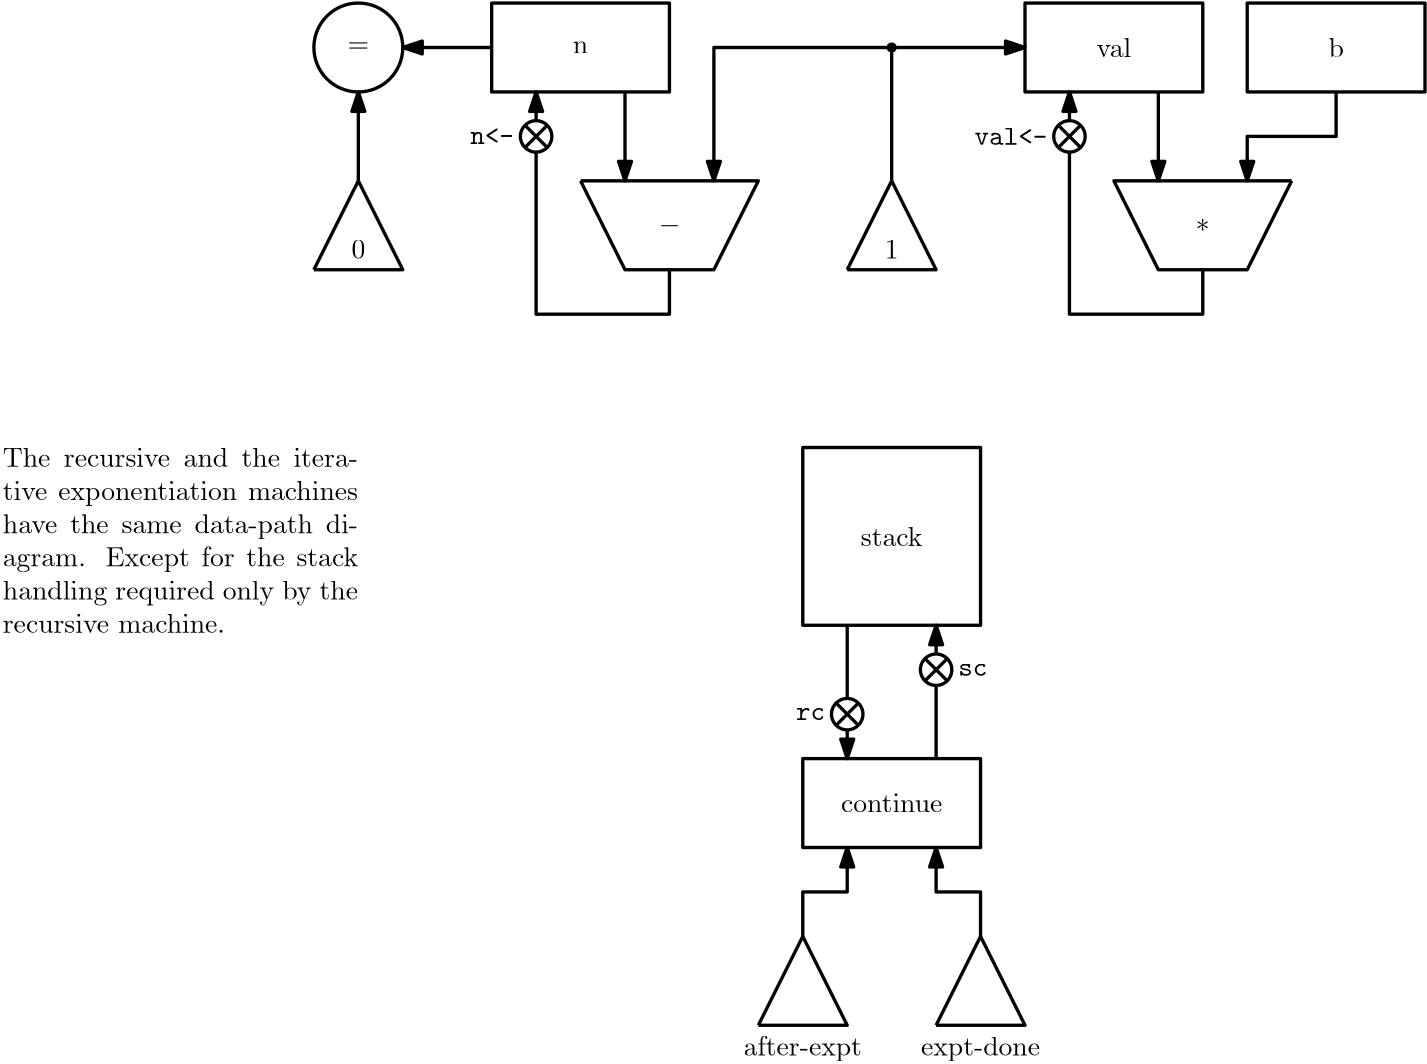 <?xml version="1.0"?>
<!DOCTYPE ipe SYSTEM "ipe.dtd">
<ipe version="70206" creator="Ipe 7.2.7">
<info created="D:20190530003308" modified="D:20190530184614"/>
<ipestyle name="basic">
<symbol name="arrow/arc(spx)">
<path stroke="sym-stroke" fill="sym-stroke" pen="sym-pen">
0 0 m
-1 0.333 l
-1 -0.333 l
h
</path>
</symbol>
<symbol name="arrow/farc(spx)">
<path stroke="sym-stroke" fill="white" pen="sym-pen">
0 0 m
-1 0.333 l
-1 -0.333 l
h
</path>
</symbol>
<symbol name="arrow/ptarc(spx)">
<path stroke="sym-stroke" fill="sym-stroke" pen="sym-pen">
0 0 m
-1 0.333 l
-0.8 0 l
-1 -0.333 l
h
</path>
</symbol>
<symbol name="arrow/fptarc(spx)">
<path stroke="sym-stroke" fill="white" pen="sym-pen">
0 0 m
-1 0.333 l
-0.8 0 l
-1 -0.333 l
h
</path>
</symbol>
<symbol name="mark/circle(sx)" transformations="translations">
<path fill="sym-stroke">
0.6 0 0 0.6 0 0 e
0.4 0 0 0.4 0 0 e
</path>
</symbol>
<symbol name="mark/disk(sx)" transformations="translations">
<path fill="sym-stroke">
0.6 0 0 0.6 0 0 e
</path>
</symbol>
<symbol name="mark/fdisk(sfx)" transformations="translations">
<group>
<path fill="sym-fill">
0.5 0 0 0.5 0 0 e
</path>
<path fill="sym-stroke" fillrule="eofill">
0.6 0 0 0.6 0 0 e
0.4 0 0 0.4 0 0 e
</path>
</group>
</symbol>
<symbol name="mark/box(sx)" transformations="translations">
<path fill="sym-stroke" fillrule="eofill">
-0.6 -0.6 m
0.6 -0.6 l
0.6 0.6 l
-0.6 0.6 l
h
-0.4 -0.4 m
0.4 -0.4 l
0.4 0.4 l
-0.4 0.4 l
h
</path>
</symbol>
<symbol name="mark/square(sx)" transformations="translations">
<path fill="sym-stroke">
-0.6 -0.6 m
0.6 -0.6 l
0.6 0.6 l
-0.6 0.6 l
h
</path>
</symbol>
<symbol name="mark/fsquare(sfx)" transformations="translations">
<group>
<path fill="sym-fill">
-0.5 -0.5 m
0.5 -0.5 l
0.5 0.5 l
-0.5 0.5 l
h
</path>
<path fill="sym-stroke" fillrule="eofill">
-0.6 -0.6 m
0.6 -0.6 l
0.6 0.6 l
-0.6 0.6 l
h
-0.4 -0.4 m
0.4 -0.4 l
0.4 0.4 l
-0.4 0.4 l
h
</path>
</group>
</symbol>
<symbol name="mark/cross(sx)" transformations="translations">
<group>
<path fill="sym-stroke">
-0.43 -0.57 m
0.57 0.43 l
0.43 0.57 l
-0.57 -0.43 l
h
</path>
<path fill="sym-stroke">
-0.43 0.57 m
0.57 -0.43 l
0.43 -0.57 l
-0.57 0.43 l
h
</path>
</group>
</symbol>
<symbol name="arrow/fnormal(spx)">
<path stroke="sym-stroke" fill="white" pen="sym-pen">
0 0 m
-1 0.333 l
-1 -0.333 l
h
</path>
</symbol>
<symbol name="arrow/pointed(spx)">
<path stroke="sym-stroke" fill="sym-stroke" pen="sym-pen">
0 0 m
-1 0.333 l
-0.8 0 l
-1 -0.333 l
h
</path>
</symbol>
<symbol name="arrow/fpointed(spx)">
<path stroke="sym-stroke" fill="white" pen="sym-pen">
0 0 m
-1 0.333 l
-0.8 0 l
-1 -0.333 l
h
</path>
</symbol>
<symbol name="arrow/linear(spx)">
<path stroke="sym-stroke" pen="sym-pen">
-1 0.333 m
0 0 l
-1 -0.333 l
</path>
</symbol>
<symbol name="arrow/fdouble(spx)">
<path stroke="sym-stroke" fill="white" pen="sym-pen">
0 0 m
-1 0.333 l
-1 -0.333 l
h
-1 0 m
-2 0.333 l
-2 -0.333 l
h
</path>
</symbol>
<symbol name="arrow/double(spx)">
<path stroke="sym-stroke" fill="sym-stroke" pen="sym-pen">
0 0 m
-1 0.333 l
-1 -0.333 l
h
-1 0 m
-2 0.333 l
-2 -0.333 l
h
</path>
</symbol>
<pen name="heavier" value="0.8"/>
<pen name="fat" value="1.2"/>
<pen name="ultrafat" value="2"/>
<symbolsize name="large" value="5"/>
<symbolsize name="small" value="2"/>
<symbolsize name="tiny" value="1.1"/>
<arrowsize name="large" value="10"/>
<arrowsize name="small" value="5"/>
<arrowsize name="tiny" value="3"/>
<color name="red" value="1 0 0"/>
<color name="green" value="0 1 0"/>
<color name="blue" value="0 0 1"/>
<color name="yellow" value="1 1 0"/>
<color name="orange" value="1 0.647 0"/>
<color name="gold" value="1 0.843 0"/>
<color name="purple" value="0.627 0.125 0.941"/>
<color name="gray" value="0.745"/>
<color name="brown" value="0.647 0.165 0.165"/>
<color name="navy" value="0 0 0.502"/>
<color name="pink" value="1 0.753 0.796"/>
<color name="seagreen" value="0.18 0.545 0.341"/>
<color name="turquoise" value="0.251 0.878 0.816"/>
<color name="violet" value="0.933 0.51 0.933"/>
<color name="darkblue" value="0 0 0.545"/>
<color name="darkcyan" value="0 0.545 0.545"/>
<color name="darkgray" value="0.663"/>
<color name="darkgreen" value="0 0.392 0"/>
<color name="darkmagenta" value="0.545 0 0.545"/>
<color name="darkorange" value="1 0.549 0"/>
<color name="darkred" value="0.545 0 0"/>
<color name="lightblue" value="0.678 0.847 0.902"/>
<color name="lightcyan" value="0.878 1 1"/>
<color name="lightgray" value="0.827"/>
<color name="lightgreen" value="0.565 0.933 0.565"/>
<color name="lightyellow" value="1 1 0.878"/>
<dashstyle name="dashed" value="[4] 0"/>
<dashstyle name="dotted" value="[1 3] 0"/>
<dashstyle name="dash dotted" value="[4 2 1 2] 0"/>
<dashstyle name="dash dot dotted" value="[4 2 1 2 1 2] 0"/>
<textsize name="large" value="\large"/>
<textsize name="Large" value="\Large"/>
<textsize name="LARGE" value="\LARGE"/>
<textsize name="huge" value="\huge"/>
<textsize name="Huge" value="\Huge"/>
<textsize name="small" value="\small"/>
<textsize name="footnote" value="\footnotesize"/>
<textsize name="tiny" value="\tiny"/>
<textstyle name="center" begin="\begin{center}" end="\end{center}"/>
<textstyle name="itemize" begin="\begin{itemize}" end="\end{itemize}"/>
<textstyle name="item" begin="\begin{itemize}\item{}" end="\end{itemize}"/>
<gridsize name="4 pts" value="4"/>
<gridsize name="8 pts (~3 mm)" value="8"/>
<gridsize name="16 pts (~6 mm)" value="16"/>
<gridsize name="32 pts (~12 mm)" value="32"/>
<gridsize name="10 pts (~3.5 mm)" value="10"/>
<gridsize name="20 pts (~7 mm)" value="20"/>
<gridsize name="14 pts (~5 mm)" value="14"/>
<gridsize name="28 pts (~10 mm)" value="28"/>
<gridsize name="56 pts (~20 mm)" value="56"/>
<anglesize name="90 deg" value="90"/>
<anglesize name="60 deg" value="60"/>
<anglesize name="45 deg" value="45"/>
<anglesize name="30 deg" value="30"/>
<anglesize name="22.5 deg" value="22.5"/>
<opacity name="10%" value="0.1"/>
<opacity name="30%" value="0.3"/>
<opacity name="50%" value="0.5"/>
<opacity name="75%" value="0.75"/>
<tiling name="falling" angle="-60" step="4" width="1"/>
<tiling name="rising" angle="30" step="4" width="1"/>
</ipestyle>
<page>
<layer name="alpha"/>
<view layers="alpha" active="alpha"/>
<path layer="alpha" matrix="1 0 0 1 96 -16" stroke="black" pen="fat" arrow="normal/normal">
176 544 m
176 592 l
</path>
<path matrix="1 0 0 1 96 -16" stroke="black" pen="fat" arrow="normal/normal">
144 592 m
144 544 l
</path>
<group matrix="-1 0 0 1 528 32">
<path stroke="black" pen="fat">
128 704 m
144 672 l
176 672 l
192 704 l
128 704 l
</path>
<text transformations="translations" pos="160 688" stroke="black" type="label" width="4.981" height="4.635" depth="0" halign="center" valign="center">$*$</text>
</group>
<group matrix="-1 0 0 1 560 0">
<path matrix="1 0 0 1 -16 160" stroke="black" pen="fat">
128 640 m
128 608 l
192 608 l
192 640 l
h
</path>
<text matrix="1 0 0 1 -16 160" transformations="translations" pos="160 624" stroke="black" type="label" width="5.535" height="6.918" depth="0" halign="center" valign="center">b</text>
</group>
<group matrix="-1 0 0 1 480 0">
<path matrix="1 0 0 1 -16 160" stroke="black" pen="fat">
128 640 m
128 608 l
192 608 l
192 640 l
h
</path>
<text matrix="1 0 0 1 -16 160" transformations="translations" pos="160 624" stroke="black" type="label" width="12.453" height="6.918" depth="0" halign="center" valign="center">val</text>
</group>
<path matrix="-1 0 0 1 512 0" stroke="black" pen="fat" arrow="normal/normal">
96 768 m
96 752 l
128 752 l
128 736 l
</path>
<path matrix="-1 0 0 1 512 0" stroke="black" pen="fat" arrow="normal/normal">
160 768 m
160 736 l
</path>
<path matrix="-1 0 0 1 512 0" stroke="black" pen="fat" arrow="normal/normal">
144 704 m
144 688 l
192 688 l
192 768 l
</path>
<text matrix="1 0 0 1 -8 176" transformations="translations" pos="320 576" stroke="black" type="label" width="26.152" height="6.088" depth="0" halign="right" valign="center">\verb|val&lt;-|</text>
<group matrix="-1 0 0 1 464 -16">
<path stroke="black" fill="white" pen="fat">
5.65685 0 0 5.65685 144 768 e
</path>
<path stroke="black" fill="white" pen="fat">
140 772 m
148 764 l
</path>
<path stroke="black" fill="white" pen="fat">
140 764 m
148 772 l
</path>
</group>
<group>
<path matrix="1 0 0 1 -16 160" stroke="black" pen="fat">
128 640 m
128 608 l
192 608 l
192 640 l
h
</path>
<text matrix="1 0 0 1 -16 160" transformations="translations" pos="160 624" stroke="black" type="label" width="5.535" height="4.289" depth="0" halign="center" valign="center">n</text>
</group>
<group matrix="1 0 0 1 16 32">
<path stroke="black" pen="fat">
128 704 m
144 672 l
176 672 l
192 704 l
128 704 l
</path>
<text transformations="translations" pos="160 688" stroke="black" type="label" width="7.749" height="5.812" depth="0.83" halign="center" valign="center" style="math">-</text>
</group>
<group matrix="1 0 0 1 176 640">
<path stroke="black" pen="fat">
64 64 m
80 96 l
96 64 l
64 64 l
</path>
<text matrix="1 0 0 1 0 4" transformations="translations" pos="80 64" stroke="black" type="label" width="4.981" height="6.42" depth="0" halign="center" valign="bottom">1</text>
</group>
<path matrix="1 0 0 1 -208 0" stroke="black" pen="fat" arrow="normal/normal">
368 768 m
368 736 l
</path>
<path matrix="1 0 0 1 -208 0" stroke="black" pen="fat" arrow="normal/normal">
384 704 m
384 688 l
336 688 l
336 768 l
</path>
<text matrix="1 0 0 1 -200 176" transformations="translations" pos="320 576" stroke="black" type="label" width="15.691" height="5.535" depth="0" halign="right" valign="center">\verb|n&lt;-|</text>
<group matrix="1 0 0 1 -16 -16">
<path stroke="black" fill="white" pen="fat">
5.65685 0 0 5.65685 144 768 e
</path>
<path stroke="black" fill="white" pen="fat">
140 772 m
148 764 l
</path>
<path stroke="black" fill="white" pen="fat">
140 764 m
148 772 l
</path>
</group>
<group matrix="1 0 0 1 -96 688">
<path matrix="1 0 0 1 -96 -672" stroke="black" pen="fat">
16 0 0 16 256 768 e
</path>
<text transformations="translations" pos="160 96" stroke="black" type="label" width="7.749" height="3.655" depth="0" halign="center" valign="center" style="math">$=$</text>
</group>
<path matrix="1 0 0 1 -256 0" stroke="black" pen="fat" arrow="normal/normal">
368 784 m
336 784 l
</path>
<group matrix="1 0 0 1 -16 640">
<path stroke="black" pen="fat">
64 64 m
80 96 l
96 64 l
64 64 l
</path>
<text matrix="1 0 0 1 0 4" transformations="translations" pos="80 64" stroke="black" type="label" width="4.981" height="6.42" depth="0" halign="center" valign="bottom">0</text>
</group>
<path matrix="1 0 0 1 -256 0" stroke="black" pen="fat" arrow="normal/normal">
320 736 m
320 768 l
</path>
<group matrix="1 0 0 1 112 -272">
<path matrix="1 0 0 1 -16 160" stroke="black" pen="fat">
128 640 m
128 608 l
192 608 l
192 640 l
h
</path>
<text matrix="1 0 0 1 -16 160" transformations="translations" pos="160 624" stroke="black" type="label" width="36.53" height="6.654" depth="0" halign="center" valign="center">continue</text>
</group>
<group matrix="1 0 0 1 96 -80">
<path matrix="1 0 0 1 48 448" stroke="black" pen="fat">
64 64 m
80 96 l
96 64 l
64 64 l
</path>
<text matrix="1 0 0 1 48 444" transformations="translations" pos="80 64" stroke="black" type="label" width="42.646" height="6.926" depth="1.93" halign="center" valign="top">after-expt</text>
</group>
<group matrix="1 0 0 1 160 -80">
<path matrix="1 0 0 1 48 448" stroke="black" pen="fat">
64 64 m
80 96 l
96 64 l
64 64 l
</path>
<text matrix="1 0 0 1 48 444" transformations="translations" pos="80 64" stroke="black" type="label" width="42.895" height="6.926" depth="1.93" halign="center" valign="top">expt-done</text>
</group>
<path matrix="1 0 0 1 96 -80" stroke="black" pen="fat" arrow="normal/normal">
128 544 m
128 560 l
144 560 l
144 576 l
</path>
<path matrix="1 0 0 1 96 -80" stroke="black" pen="fat" arrow="normal/normal">
192 544 m
192 560 l
176 560 l
176 576 l
</path>
<group matrix="1 0 0 1 96 -16">
<path stroke="black" pen="fat">
128 656 m
128 592 l
192 592 l
192 656 l
h
</path>
<text transformations="translations" pos="160 624" stroke="black" type="label" width="22.195" height="6.918" depth="0" halign="center" valign="center">stack</text>
</group>
<text matrix="1 0 0 1 -40 -16" transformations="translations" pos="320 576" stroke="black" type="label" width="10.461" height="4.289" depth="0" valign="center">\verb|sc|</text>
<group matrix="1 0 0 1 128 -208">
<path stroke="black" fill="white" pen="fat">
5.65685 0 0 5.65685 144 768 e
</path>
<path stroke="black" fill="white" pen="fat">
140 772 m
148 764 l
</path>
<path stroke="black" fill="white" pen="fat">
140 764 m
148 772 l
</path>
</group>
<text matrix="1 0 0 1 -88 -32" transformations="translations" pos="320 576" stroke="black" type="label" width="10.461" height="4.289" depth="0" halign="right" valign="center">\verb|rc|</text>
<group matrix="1 0 0 1 96 -224">
<path stroke="black" fill="white" pen="fat">
5.65685 0 0 5.65685 144 768 e
</path>
<path stroke="black" fill="white" pen="fat">
140 772 m
148 764 l
</path>
<path stroke="black" fill="white" pen="fat">
140 764 m
148 772 l
</path>
</group>
<path stroke="black" pen="fat" arrow="normal/normal">
256 736 m
256 784 l
304 784 l
</path>
<path stroke="black" pen="fat" arrow="normal/normal">
256 784 m
192 784 l
192 736 l
</path>
<use name="mark/disk(sx)" pos="256 784" size="normal" stroke="black"/>
<text transformations="translations" pos="64 640" stroke="black" type="minipage" width="128" height="35.804" depth="30.89" halign="right" valign="top">The recursive and the iterative exponentiation machines have the same data-path diagram. Except for the stack handling required only by the recursive machine.</text>
</page>
</ipe>
